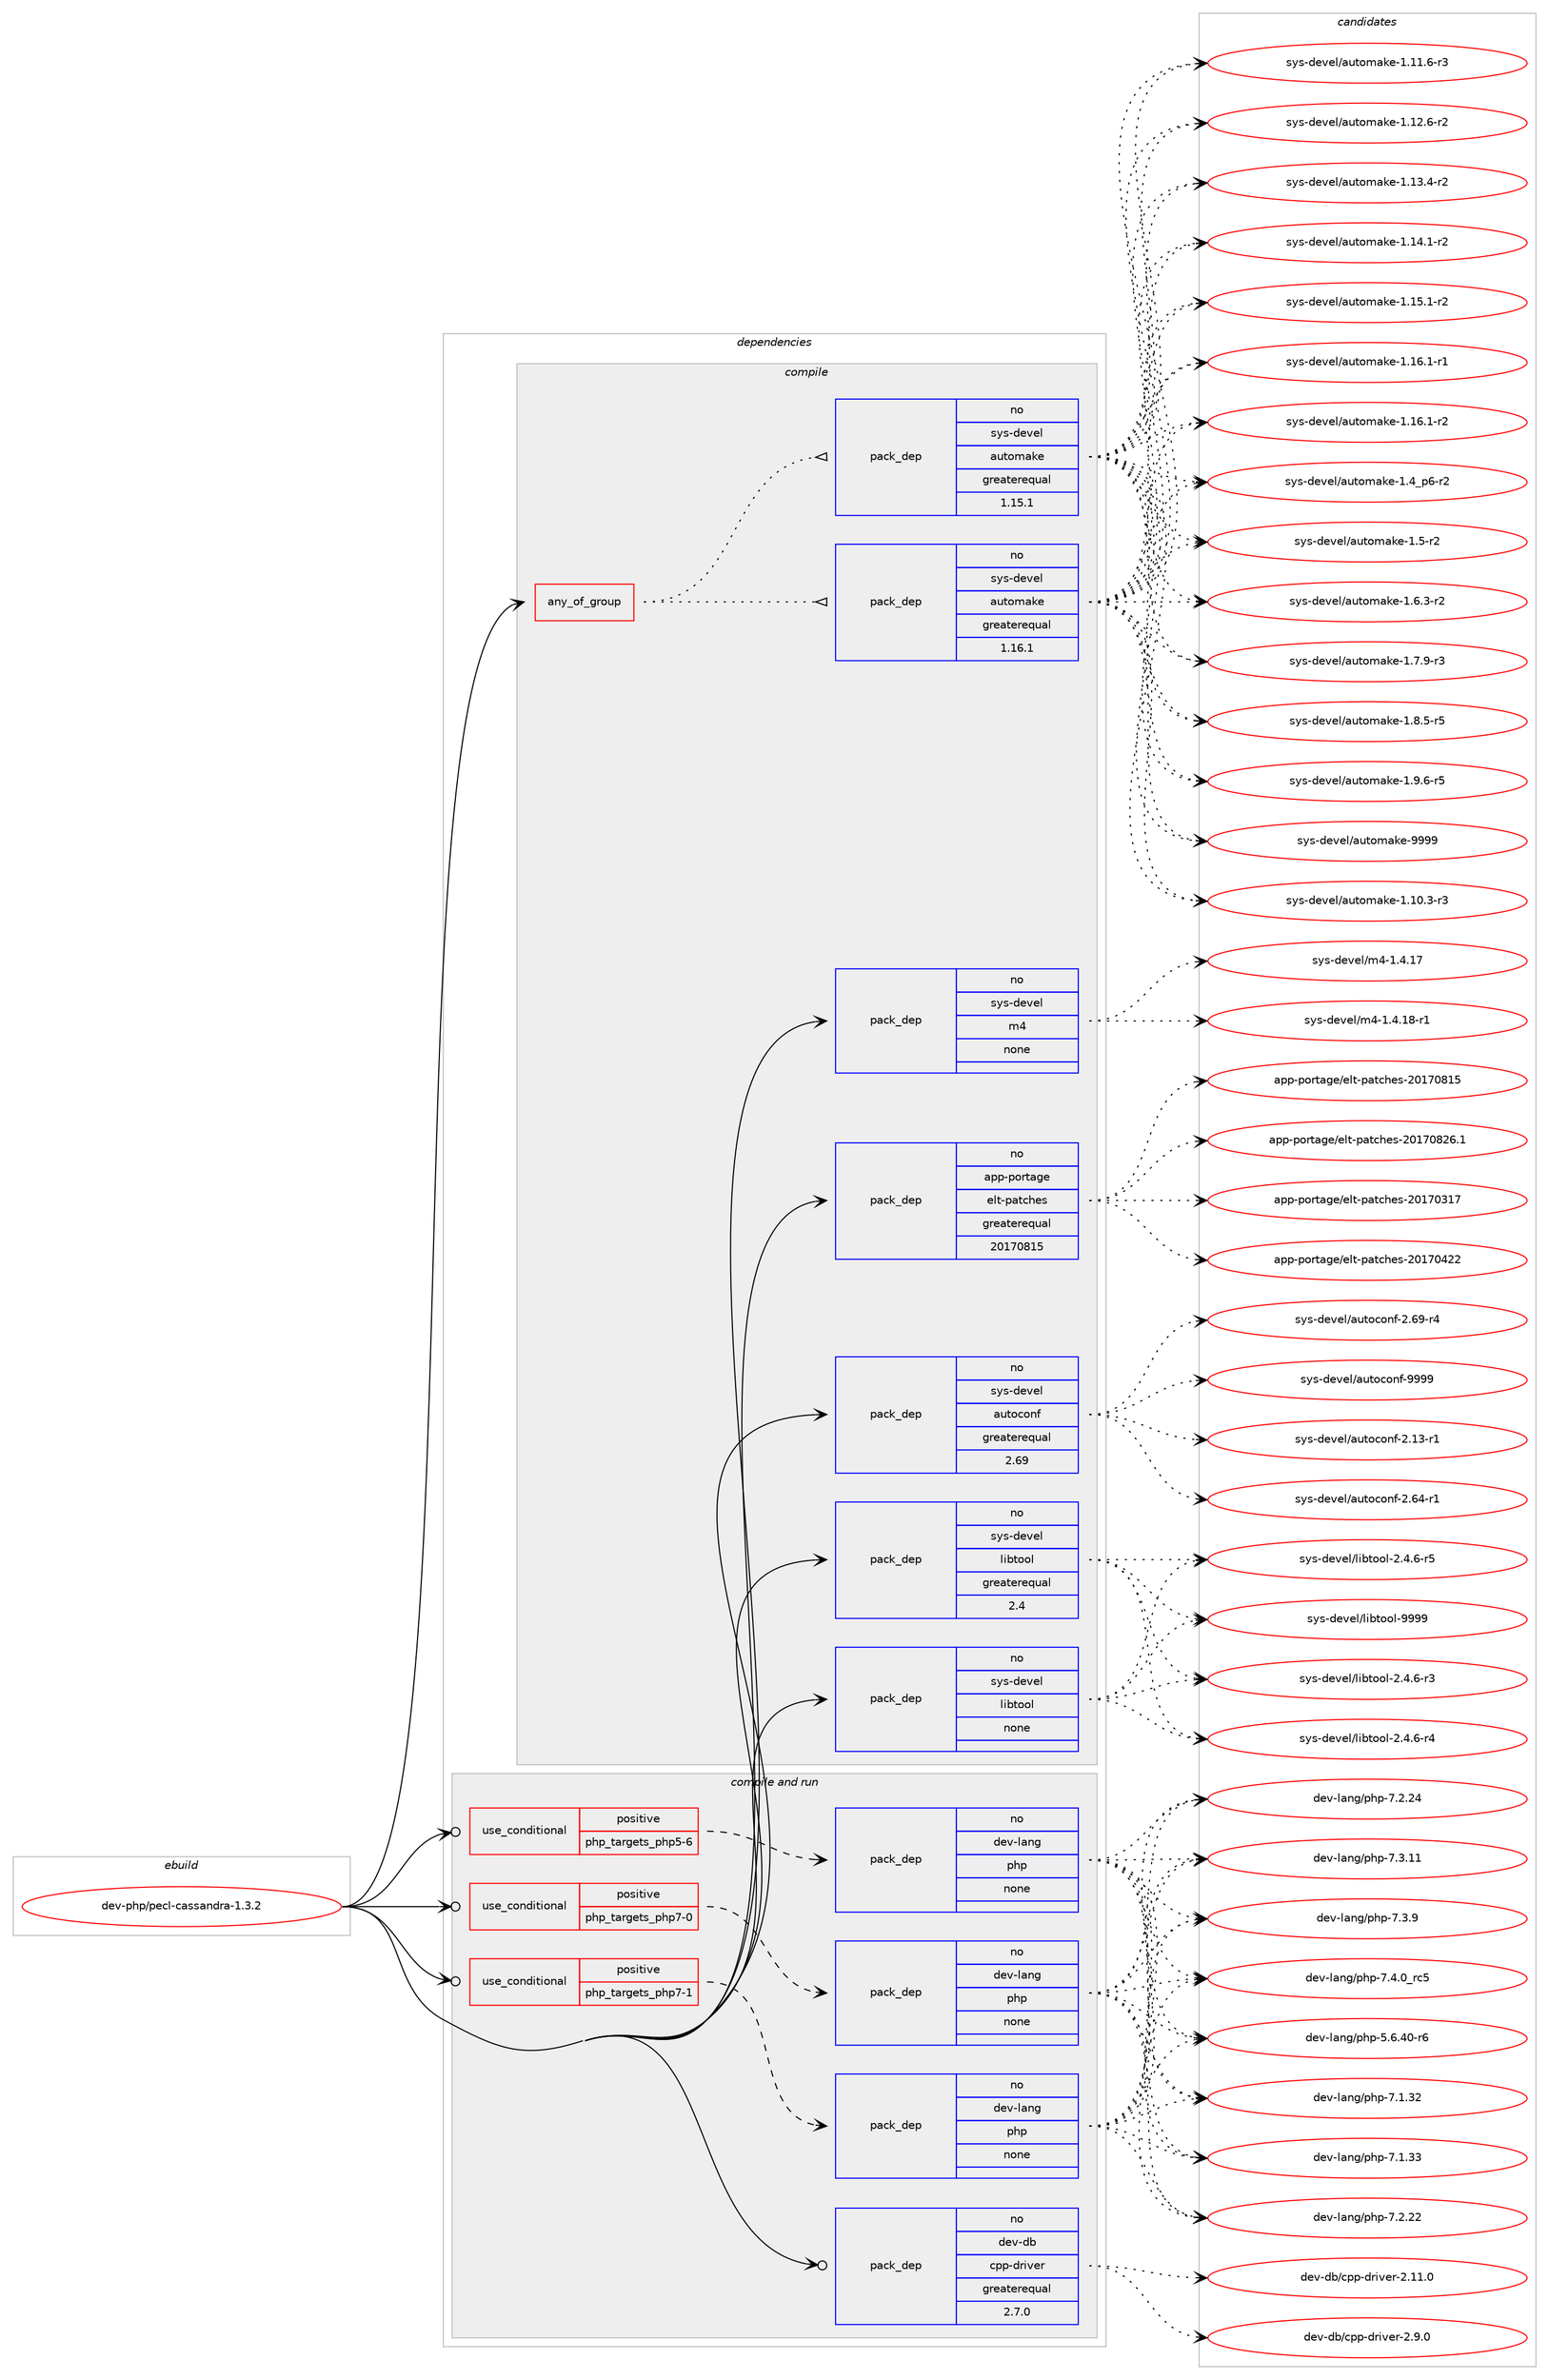 digraph prolog {

# *************
# Graph options
# *************

newrank=true;
concentrate=true;
compound=true;
graph [rankdir=LR,fontname=Helvetica,fontsize=10,ranksep=1.5];#, ranksep=2.5, nodesep=0.2];
edge  [arrowhead=vee];
node  [fontname=Helvetica,fontsize=10];

# **********
# The ebuild
# **********

subgraph cluster_leftcol {
color=gray;
rank=same;
label=<<i>ebuild</i>>;
id [label="dev-php/pecl-cassandra-1.3.2", color=red, width=4, href="../dev-php/pecl-cassandra-1.3.2.svg"];
}

# ****************
# The dependencies
# ****************

subgraph cluster_midcol {
color=gray;
label=<<i>dependencies</i>>;
subgraph cluster_compile {
fillcolor="#eeeeee";
style=filled;
label=<<i>compile</i>>;
subgraph any11316 {
dependency589724 [label=<<TABLE BORDER="0" CELLBORDER="1" CELLSPACING="0" CELLPADDING="4"><TR><TD CELLPADDING="10">any_of_group</TD></TR></TABLE>>, shape=none, color=red];subgraph pack443233 {
dependency589725 [label=<<TABLE BORDER="0" CELLBORDER="1" CELLSPACING="0" CELLPADDING="4" WIDTH="220"><TR><TD ROWSPAN="6" CELLPADDING="30">pack_dep</TD></TR><TR><TD WIDTH="110">no</TD></TR><TR><TD>sys-devel</TD></TR><TR><TD>automake</TD></TR><TR><TD>greaterequal</TD></TR><TR><TD>1.16.1</TD></TR></TABLE>>, shape=none, color=blue];
}
dependency589724:e -> dependency589725:w [weight=20,style="dotted",arrowhead="oinv"];
subgraph pack443234 {
dependency589726 [label=<<TABLE BORDER="0" CELLBORDER="1" CELLSPACING="0" CELLPADDING="4" WIDTH="220"><TR><TD ROWSPAN="6" CELLPADDING="30">pack_dep</TD></TR><TR><TD WIDTH="110">no</TD></TR><TR><TD>sys-devel</TD></TR><TR><TD>automake</TD></TR><TR><TD>greaterequal</TD></TR><TR><TD>1.15.1</TD></TR></TABLE>>, shape=none, color=blue];
}
dependency589724:e -> dependency589726:w [weight=20,style="dotted",arrowhead="oinv"];
}
id:e -> dependency589724:w [weight=20,style="solid",arrowhead="vee"];
subgraph pack443235 {
dependency589727 [label=<<TABLE BORDER="0" CELLBORDER="1" CELLSPACING="0" CELLPADDING="4" WIDTH="220"><TR><TD ROWSPAN="6" CELLPADDING="30">pack_dep</TD></TR><TR><TD WIDTH="110">no</TD></TR><TR><TD>app-portage</TD></TR><TR><TD>elt-patches</TD></TR><TR><TD>greaterequal</TD></TR><TR><TD>20170815</TD></TR></TABLE>>, shape=none, color=blue];
}
id:e -> dependency589727:w [weight=20,style="solid",arrowhead="vee"];
subgraph pack443236 {
dependency589728 [label=<<TABLE BORDER="0" CELLBORDER="1" CELLSPACING="0" CELLPADDING="4" WIDTH="220"><TR><TD ROWSPAN="6" CELLPADDING="30">pack_dep</TD></TR><TR><TD WIDTH="110">no</TD></TR><TR><TD>sys-devel</TD></TR><TR><TD>autoconf</TD></TR><TR><TD>greaterequal</TD></TR><TR><TD>2.69</TD></TR></TABLE>>, shape=none, color=blue];
}
id:e -> dependency589728:w [weight=20,style="solid",arrowhead="vee"];
subgraph pack443237 {
dependency589729 [label=<<TABLE BORDER="0" CELLBORDER="1" CELLSPACING="0" CELLPADDING="4" WIDTH="220"><TR><TD ROWSPAN="6" CELLPADDING="30">pack_dep</TD></TR><TR><TD WIDTH="110">no</TD></TR><TR><TD>sys-devel</TD></TR><TR><TD>libtool</TD></TR><TR><TD>greaterequal</TD></TR><TR><TD>2.4</TD></TR></TABLE>>, shape=none, color=blue];
}
id:e -> dependency589729:w [weight=20,style="solid",arrowhead="vee"];
subgraph pack443238 {
dependency589730 [label=<<TABLE BORDER="0" CELLBORDER="1" CELLSPACING="0" CELLPADDING="4" WIDTH="220"><TR><TD ROWSPAN="6" CELLPADDING="30">pack_dep</TD></TR><TR><TD WIDTH="110">no</TD></TR><TR><TD>sys-devel</TD></TR><TR><TD>libtool</TD></TR><TR><TD>none</TD></TR><TR><TD></TD></TR></TABLE>>, shape=none, color=blue];
}
id:e -> dependency589730:w [weight=20,style="solid",arrowhead="vee"];
subgraph pack443239 {
dependency589731 [label=<<TABLE BORDER="0" CELLBORDER="1" CELLSPACING="0" CELLPADDING="4" WIDTH="220"><TR><TD ROWSPAN="6" CELLPADDING="30">pack_dep</TD></TR><TR><TD WIDTH="110">no</TD></TR><TR><TD>sys-devel</TD></TR><TR><TD>m4</TD></TR><TR><TD>none</TD></TR><TR><TD></TD></TR></TABLE>>, shape=none, color=blue];
}
id:e -> dependency589731:w [weight=20,style="solid",arrowhead="vee"];
}
subgraph cluster_compileandrun {
fillcolor="#eeeeee";
style=filled;
label=<<i>compile and run</i>>;
subgraph cond134810 {
dependency589732 [label=<<TABLE BORDER="0" CELLBORDER="1" CELLSPACING="0" CELLPADDING="4"><TR><TD ROWSPAN="3" CELLPADDING="10">use_conditional</TD></TR><TR><TD>positive</TD></TR><TR><TD>php_targets_php5-6</TD></TR></TABLE>>, shape=none, color=red];
subgraph pack443240 {
dependency589733 [label=<<TABLE BORDER="0" CELLBORDER="1" CELLSPACING="0" CELLPADDING="4" WIDTH="220"><TR><TD ROWSPAN="6" CELLPADDING="30">pack_dep</TD></TR><TR><TD WIDTH="110">no</TD></TR><TR><TD>dev-lang</TD></TR><TR><TD>php</TD></TR><TR><TD>none</TD></TR><TR><TD></TD></TR></TABLE>>, shape=none, color=blue];
}
dependency589732:e -> dependency589733:w [weight=20,style="dashed",arrowhead="vee"];
}
id:e -> dependency589732:w [weight=20,style="solid",arrowhead="odotvee"];
subgraph cond134811 {
dependency589734 [label=<<TABLE BORDER="0" CELLBORDER="1" CELLSPACING="0" CELLPADDING="4"><TR><TD ROWSPAN="3" CELLPADDING="10">use_conditional</TD></TR><TR><TD>positive</TD></TR><TR><TD>php_targets_php7-0</TD></TR></TABLE>>, shape=none, color=red];
subgraph pack443241 {
dependency589735 [label=<<TABLE BORDER="0" CELLBORDER="1" CELLSPACING="0" CELLPADDING="4" WIDTH="220"><TR><TD ROWSPAN="6" CELLPADDING="30">pack_dep</TD></TR><TR><TD WIDTH="110">no</TD></TR><TR><TD>dev-lang</TD></TR><TR><TD>php</TD></TR><TR><TD>none</TD></TR><TR><TD></TD></TR></TABLE>>, shape=none, color=blue];
}
dependency589734:e -> dependency589735:w [weight=20,style="dashed",arrowhead="vee"];
}
id:e -> dependency589734:w [weight=20,style="solid",arrowhead="odotvee"];
subgraph cond134812 {
dependency589736 [label=<<TABLE BORDER="0" CELLBORDER="1" CELLSPACING="0" CELLPADDING="4"><TR><TD ROWSPAN="3" CELLPADDING="10">use_conditional</TD></TR><TR><TD>positive</TD></TR><TR><TD>php_targets_php7-1</TD></TR></TABLE>>, shape=none, color=red];
subgraph pack443242 {
dependency589737 [label=<<TABLE BORDER="0" CELLBORDER="1" CELLSPACING="0" CELLPADDING="4" WIDTH="220"><TR><TD ROWSPAN="6" CELLPADDING="30">pack_dep</TD></TR><TR><TD WIDTH="110">no</TD></TR><TR><TD>dev-lang</TD></TR><TR><TD>php</TD></TR><TR><TD>none</TD></TR><TR><TD></TD></TR></TABLE>>, shape=none, color=blue];
}
dependency589736:e -> dependency589737:w [weight=20,style="dashed",arrowhead="vee"];
}
id:e -> dependency589736:w [weight=20,style="solid",arrowhead="odotvee"];
subgraph pack443243 {
dependency589738 [label=<<TABLE BORDER="0" CELLBORDER="1" CELLSPACING="0" CELLPADDING="4" WIDTH="220"><TR><TD ROWSPAN="6" CELLPADDING="30">pack_dep</TD></TR><TR><TD WIDTH="110">no</TD></TR><TR><TD>dev-db</TD></TR><TR><TD>cpp-driver</TD></TR><TR><TD>greaterequal</TD></TR><TR><TD>2.7.0</TD></TR></TABLE>>, shape=none, color=blue];
}
id:e -> dependency589738:w [weight=20,style="solid",arrowhead="odotvee"];
}
subgraph cluster_run {
fillcolor="#eeeeee";
style=filled;
label=<<i>run</i>>;
}
}

# **************
# The candidates
# **************

subgraph cluster_choices {
rank=same;
color=gray;
label=<<i>candidates</i>>;

subgraph choice443233 {
color=black;
nodesep=1;
choice11512111545100101118101108479711711611110997107101454946494846514511451 [label="sys-devel/automake-1.10.3-r3", color=red, width=4,href="../sys-devel/automake-1.10.3-r3.svg"];
choice11512111545100101118101108479711711611110997107101454946494946544511451 [label="sys-devel/automake-1.11.6-r3", color=red, width=4,href="../sys-devel/automake-1.11.6-r3.svg"];
choice11512111545100101118101108479711711611110997107101454946495046544511450 [label="sys-devel/automake-1.12.6-r2", color=red, width=4,href="../sys-devel/automake-1.12.6-r2.svg"];
choice11512111545100101118101108479711711611110997107101454946495146524511450 [label="sys-devel/automake-1.13.4-r2", color=red, width=4,href="../sys-devel/automake-1.13.4-r2.svg"];
choice11512111545100101118101108479711711611110997107101454946495246494511450 [label="sys-devel/automake-1.14.1-r2", color=red, width=4,href="../sys-devel/automake-1.14.1-r2.svg"];
choice11512111545100101118101108479711711611110997107101454946495346494511450 [label="sys-devel/automake-1.15.1-r2", color=red, width=4,href="../sys-devel/automake-1.15.1-r2.svg"];
choice11512111545100101118101108479711711611110997107101454946495446494511449 [label="sys-devel/automake-1.16.1-r1", color=red, width=4,href="../sys-devel/automake-1.16.1-r1.svg"];
choice11512111545100101118101108479711711611110997107101454946495446494511450 [label="sys-devel/automake-1.16.1-r2", color=red, width=4,href="../sys-devel/automake-1.16.1-r2.svg"];
choice115121115451001011181011084797117116111109971071014549465295112544511450 [label="sys-devel/automake-1.4_p6-r2", color=red, width=4,href="../sys-devel/automake-1.4_p6-r2.svg"];
choice11512111545100101118101108479711711611110997107101454946534511450 [label="sys-devel/automake-1.5-r2", color=red, width=4,href="../sys-devel/automake-1.5-r2.svg"];
choice115121115451001011181011084797117116111109971071014549465446514511450 [label="sys-devel/automake-1.6.3-r2", color=red, width=4,href="../sys-devel/automake-1.6.3-r2.svg"];
choice115121115451001011181011084797117116111109971071014549465546574511451 [label="sys-devel/automake-1.7.9-r3", color=red, width=4,href="../sys-devel/automake-1.7.9-r3.svg"];
choice115121115451001011181011084797117116111109971071014549465646534511453 [label="sys-devel/automake-1.8.5-r5", color=red, width=4,href="../sys-devel/automake-1.8.5-r5.svg"];
choice115121115451001011181011084797117116111109971071014549465746544511453 [label="sys-devel/automake-1.9.6-r5", color=red, width=4,href="../sys-devel/automake-1.9.6-r5.svg"];
choice115121115451001011181011084797117116111109971071014557575757 [label="sys-devel/automake-9999", color=red, width=4,href="../sys-devel/automake-9999.svg"];
dependency589725:e -> choice11512111545100101118101108479711711611110997107101454946494846514511451:w [style=dotted,weight="100"];
dependency589725:e -> choice11512111545100101118101108479711711611110997107101454946494946544511451:w [style=dotted,weight="100"];
dependency589725:e -> choice11512111545100101118101108479711711611110997107101454946495046544511450:w [style=dotted,weight="100"];
dependency589725:e -> choice11512111545100101118101108479711711611110997107101454946495146524511450:w [style=dotted,weight="100"];
dependency589725:e -> choice11512111545100101118101108479711711611110997107101454946495246494511450:w [style=dotted,weight="100"];
dependency589725:e -> choice11512111545100101118101108479711711611110997107101454946495346494511450:w [style=dotted,weight="100"];
dependency589725:e -> choice11512111545100101118101108479711711611110997107101454946495446494511449:w [style=dotted,weight="100"];
dependency589725:e -> choice11512111545100101118101108479711711611110997107101454946495446494511450:w [style=dotted,weight="100"];
dependency589725:e -> choice115121115451001011181011084797117116111109971071014549465295112544511450:w [style=dotted,weight="100"];
dependency589725:e -> choice11512111545100101118101108479711711611110997107101454946534511450:w [style=dotted,weight="100"];
dependency589725:e -> choice115121115451001011181011084797117116111109971071014549465446514511450:w [style=dotted,weight="100"];
dependency589725:e -> choice115121115451001011181011084797117116111109971071014549465546574511451:w [style=dotted,weight="100"];
dependency589725:e -> choice115121115451001011181011084797117116111109971071014549465646534511453:w [style=dotted,weight="100"];
dependency589725:e -> choice115121115451001011181011084797117116111109971071014549465746544511453:w [style=dotted,weight="100"];
dependency589725:e -> choice115121115451001011181011084797117116111109971071014557575757:w [style=dotted,weight="100"];
}
subgraph choice443234 {
color=black;
nodesep=1;
choice11512111545100101118101108479711711611110997107101454946494846514511451 [label="sys-devel/automake-1.10.3-r3", color=red, width=4,href="../sys-devel/automake-1.10.3-r3.svg"];
choice11512111545100101118101108479711711611110997107101454946494946544511451 [label="sys-devel/automake-1.11.6-r3", color=red, width=4,href="../sys-devel/automake-1.11.6-r3.svg"];
choice11512111545100101118101108479711711611110997107101454946495046544511450 [label="sys-devel/automake-1.12.6-r2", color=red, width=4,href="../sys-devel/automake-1.12.6-r2.svg"];
choice11512111545100101118101108479711711611110997107101454946495146524511450 [label="sys-devel/automake-1.13.4-r2", color=red, width=4,href="../sys-devel/automake-1.13.4-r2.svg"];
choice11512111545100101118101108479711711611110997107101454946495246494511450 [label="sys-devel/automake-1.14.1-r2", color=red, width=4,href="../sys-devel/automake-1.14.1-r2.svg"];
choice11512111545100101118101108479711711611110997107101454946495346494511450 [label="sys-devel/automake-1.15.1-r2", color=red, width=4,href="../sys-devel/automake-1.15.1-r2.svg"];
choice11512111545100101118101108479711711611110997107101454946495446494511449 [label="sys-devel/automake-1.16.1-r1", color=red, width=4,href="../sys-devel/automake-1.16.1-r1.svg"];
choice11512111545100101118101108479711711611110997107101454946495446494511450 [label="sys-devel/automake-1.16.1-r2", color=red, width=4,href="../sys-devel/automake-1.16.1-r2.svg"];
choice115121115451001011181011084797117116111109971071014549465295112544511450 [label="sys-devel/automake-1.4_p6-r2", color=red, width=4,href="../sys-devel/automake-1.4_p6-r2.svg"];
choice11512111545100101118101108479711711611110997107101454946534511450 [label="sys-devel/automake-1.5-r2", color=red, width=4,href="../sys-devel/automake-1.5-r2.svg"];
choice115121115451001011181011084797117116111109971071014549465446514511450 [label="sys-devel/automake-1.6.3-r2", color=red, width=4,href="../sys-devel/automake-1.6.3-r2.svg"];
choice115121115451001011181011084797117116111109971071014549465546574511451 [label="sys-devel/automake-1.7.9-r3", color=red, width=4,href="../sys-devel/automake-1.7.9-r3.svg"];
choice115121115451001011181011084797117116111109971071014549465646534511453 [label="sys-devel/automake-1.8.5-r5", color=red, width=4,href="../sys-devel/automake-1.8.5-r5.svg"];
choice115121115451001011181011084797117116111109971071014549465746544511453 [label="sys-devel/automake-1.9.6-r5", color=red, width=4,href="../sys-devel/automake-1.9.6-r5.svg"];
choice115121115451001011181011084797117116111109971071014557575757 [label="sys-devel/automake-9999", color=red, width=4,href="../sys-devel/automake-9999.svg"];
dependency589726:e -> choice11512111545100101118101108479711711611110997107101454946494846514511451:w [style=dotted,weight="100"];
dependency589726:e -> choice11512111545100101118101108479711711611110997107101454946494946544511451:w [style=dotted,weight="100"];
dependency589726:e -> choice11512111545100101118101108479711711611110997107101454946495046544511450:w [style=dotted,weight="100"];
dependency589726:e -> choice11512111545100101118101108479711711611110997107101454946495146524511450:w [style=dotted,weight="100"];
dependency589726:e -> choice11512111545100101118101108479711711611110997107101454946495246494511450:w [style=dotted,weight="100"];
dependency589726:e -> choice11512111545100101118101108479711711611110997107101454946495346494511450:w [style=dotted,weight="100"];
dependency589726:e -> choice11512111545100101118101108479711711611110997107101454946495446494511449:w [style=dotted,weight="100"];
dependency589726:e -> choice11512111545100101118101108479711711611110997107101454946495446494511450:w [style=dotted,weight="100"];
dependency589726:e -> choice115121115451001011181011084797117116111109971071014549465295112544511450:w [style=dotted,weight="100"];
dependency589726:e -> choice11512111545100101118101108479711711611110997107101454946534511450:w [style=dotted,weight="100"];
dependency589726:e -> choice115121115451001011181011084797117116111109971071014549465446514511450:w [style=dotted,weight="100"];
dependency589726:e -> choice115121115451001011181011084797117116111109971071014549465546574511451:w [style=dotted,weight="100"];
dependency589726:e -> choice115121115451001011181011084797117116111109971071014549465646534511453:w [style=dotted,weight="100"];
dependency589726:e -> choice115121115451001011181011084797117116111109971071014549465746544511453:w [style=dotted,weight="100"];
dependency589726:e -> choice115121115451001011181011084797117116111109971071014557575757:w [style=dotted,weight="100"];
}
subgraph choice443235 {
color=black;
nodesep=1;
choice97112112451121111141169710310147101108116451129711699104101115455048495548514955 [label="app-portage/elt-patches-20170317", color=red, width=4,href="../app-portage/elt-patches-20170317.svg"];
choice97112112451121111141169710310147101108116451129711699104101115455048495548525050 [label="app-portage/elt-patches-20170422", color=red, width=4,href="../app-portage/elt-patches-20170422.svg"];
choice97112112451121111141169710310147101108116451129711699104101115455048495548564953 [label="app-portage/elt-patches-20170815", color=red, width=4,href="../app-portage/elt-patches-20170815.svg"];
choice971121124511211111411697103101471011081164511297116991041011154550484955485650544649 [label="app-portage/elt-patches-20170826.1", color=red, width=4,href="../app-portage/elt-patches-20170826.1.svg"];
dependency589727:e -> choice97112112451121111141169710310147101108116451129711699104101115455048495548514955:w [style=dotted,weight="100"];
dependency589727:e -> choice97112112451121111141169710310147101108116451129711699104101115455048495548525050:w [style=dotted,weight="100"];
dependency589727:e -> choice97112112451121111141169710310147101108116451129711699104101115455048495548564953:w [style=dotted,weight="100"];
dependency589727:e -> choice971121124511211111411697103101471011081164511297116991041011154550484955485650544649:w [style=dotted,weight="100"];
}
subgraph choice443236 {
color=black;
nodesep=1;
choice1151211154510010111810110847971171161119911111010245504649514511449 [label="sys-devel/autoconf-2.13-r1", color=red, width=4,href="../sys-devel/autoconf-2.13-r1.svg"];
choice1151211154510010111810110847971171161119911111010245504654524511449 [label="sys-devel/autoconf-2.64-r1", color=red, width=4,href="../sys-devel/autoconf-2.64-r1.svg"];
choice1151211154510010111810110847971171161119911111010245504654574511452 [label="sys-devel/autoconf-2.69-r4", color=red, width=4,href="../sys-devel/autoconf-2.69-r4.svg"];
choice115121115451001011181011084797117116111991111101024557575757 [label="sys-devel/autoconf-9999", color=red, width=4,href="../sys-devel/autoconf-9999.svg"];
dependency589728:e -> choice1151211154510010111810110847971171161119911111010245504649514511449:w [style=dotted,weight="100"];
dependency589728:e -> choice1151211154510010111810110847971171161119911111010245504654524511449:w [style=dotted,weight="100"];
dependency589728:e -> choice1151211154510010111810110847971171161119911111010245504654574511452:w [style=dotted,weight="100"];
dependency589728:e -> choice115121115451001011181011084797117116111991111101024557575757:w [style=dotted,weight="100"];
}
subgraph choice443237 {
color=black;
nodesep=1;
choice1151211154510010111810110847108105981161111111084550465246544511451 [label="sys-devel/libtool-2.4.6-r3", color=red, width=4,href="../sys-devel/libtool-2.4.6-r3.svg"];
choice1151211154510010111810110847108105981161111111084550465246544511452 [label="sys-devel/libtool-2.4.6-r4", color=red, width=4,href="../sys-devel/libtool-2.4.6-r4.svg"];
choice1151211154510010111810110847108105981161111111084550465246544511453 [label="sys-devel/libtool-2.4.6-r5", color=red, width=4,href="../sys-devel/libtool-2.4.6-r5.svg"];
choice1151211154510010111810110847108105981161111111084557575757 [label="sys-devel/libtool-9999", color=red, width=4,href="../sys-devel/libtool-9999.svg"];
dependency589729:e -> choice1151211154510010111810110847108105981161111111084550465246544511451:w [style=dotted,weight="100"];
dependency589729:e -> choice1151211154510010111810110847108105981161111111084550465246544511452:w [style=dotted,weight="100"];
dependency589729:e -> choice1151211154510010111810110847108105981161111111084550465246544511453:w [style=dotted,weight="100"];
dependency589729:e -> choice1151211154510010111810110847108105981161111111084557575757:w [style=dotted,weight="100"];
}
subgraph choice443238 {
color=black;
nodesep=1;
choice1151211154510010111810110847108105981161111111084550465246544511451 [label="sys-devel/libtool-2.4.6-r3", color=red, width=4,href="../sys-devel/libtool-2.4.6-r3.svg"];
choice1151211154510010111810110847108105981161111111084550465246544511452 [label="sys-devel/libtool-2.4.6-r4", color=red, width=4,href="../sys-devel/libtool-2.4.6-r4.svg"];
choice1151211154510010111810110847108105981161111111084550465246544511453 [label="sys-devel/libtool-2.4.6-r5", color=red, width=4,href="../sys-devel/libtool-2.4.6-r5.svg"];
choice1151211154510010111810110847108105981161111111084557575757 [label="sys-devel/libtool-9999", color=red, width=4,href="../sys-devel/libtool-9999.svg"];
dependency589730:e -> choice1151211154510010111810110847108105981161111111084550465246544511451:w [style=dotted,weight="100"];
dependency589730:e -> choice1151211154510010111810110847108105981161111111084550465246544511452:w [style=dotted,weight="100"];
dependency589730:e -> choice1151211154510010111810110847108105981161111111084550465246544511453:w [style=dotted,weight="100"];
dependency589730:e -> choice1151211154510010111810110847108105981161111111084557575757:w [style=dotted,weight="100"];
}
subgraph choice443239 {
color=black;
nodesep=1;
choice11512111545100101118101108471095245494652464955 [label="sys-devel/m4-1.4.17", color=red, width=4,href="../sys-devel/m4-1.4.17.svg"];
choice115121115451001011181011084710952454946524649564511449 [label="sys-devel/m4-1.4.18-r1", color=red, width=4,href="../sys-devel/m4-1.4.18-r1.svg"];
dependency589731:e -> choice11512111545100101118101108471095245494652464955:w [style=dotted,weight="100"];
dependency589731:e -> choice115121115451001011181011084710952454946524649564511449:w [style=dotted,weight="100"];
}
subgraph choice443240 {
color=black;
nodesep=1;
choice100101118451089711010347112104112455346544652484511454 [label="dev-lang/php-5.6.40-r6", color=red, width=4,href="../dev-lang/php-5.6.40-r6.svg"];
choice10010111845108971101034711210411245554649465150 [label="dev-lang/php-7.1.32", color=red, width=4,href="../dev-lang/php-7.1.32.svg"];
choice10010111845108971101034711210411245554649465151 [label="dev-lang/php-7.1.33", color=red, width=4,href="../dev-lang/php-7.1.33.svg"];
choice10010111845108971101034711210411245554650465050 [label="dev-lang/php-7.2.22", color=red, width=4,href="../dev-lang/php-7.2.22.svg"];
choice10010111845108971101034711210411245554650465052 [label="dev-lang/php-7.2.24", color=red, width=4,href="../dev-lang/php-7.2.24.svg"];
choice10010111845108971101034711210411245554651464949 [label="dev-lang/php-7.3.11", color=red, width=4,href="../dev-lang/php-7.3.11.svg"];
choice100101118451089711010347112104112455546514657 [label="dev-lang/php-7.3.9", color=red, width=4,href="../dev-lang/php-7.3.9.svg"];
choice100101118451089711010347112104112455546524648951149953 [label="dev-lang/php-7.4.0_rc5", color=red, width=4,href="../dev-lang/php-7.4.0_rc5.svg"];
dependency589733:e -> choice100101118451089711010347112104112455346544652484511454:w [style=dotted,weight="100"];
dependency589733:e -> choice10010111845108971101034711210411245554649465150:w [style=dotted,weight="100"];
dependency589733:e -> choice10010111845108971101034711210411245554649465151:w [style=dotted,weight="100"];
dependency589733:e -> choice10010111845108971101034711210411245554650465050:w [style=dotted,weight="100"];
dependency589733:e -> choice10010111845108971101034711210411245554650465052:w [style=dotted,weight="100"];
dependency589733:e -> choice10010111845108971101034711210411245554651464949:w [style=dotted,weight="100"];
dependency589733:e -> choice100101118451089711010347112104112455546514657:w [style=dotted,weight="100"];
dependency589733:e -> choice100101118451089711010347112104112455546524648951149953:w [style=dotted,weight="100"];
}
subgraph choice443241 {
color=black;
nodesep=1;
choice100101118451089711010347112104112455346544652484511454 [label="dev-lang/php-5.6.40-r6", color=red, width=4,href="../dev-lang/php-5.6.40-r6.svg"];
choice10010111845108971101034711210411245554649465150 [label="dev-lang/php-7.1.32", color=red, width=4,href="../dev-lang/php-7.1.32.svg"];
choice10010111845108971101034711210411245554649465151 [label="dev-lang/php-7.1.33", color=red, width=4,href="../dev-lang/php-7.1.33.svg"];
choice10010111845108971101034711210411245554650465050 [label="dev-lang/php-7.2.22", color=red, width=4,href="../dev-lang/php-7.2.22.svg"];
choice10010111845108971101034711210411245554650465052 [label="dev-lang/php-7.2.24", color=red, width=4,href="../dev-lang/php-7.2.24.svg"];
choice10010111845108971101034711210411245554651464949 [label="dev-lang/php-7.3.11", color=red, width=4,href="../dev-lang/php-7.3.11.svg"];
choice100101118451089711010347112104112455546514657 [label="dev-lang/php-7.3.9", color=red, width=4,href="../dev-lang/php-7.3.9.svg"];
choice100101118451089711010347112104112455546524648951149953 [label="dev-lang/php-7.4.0_rc5", color=red, width=4,href="../dev-lang/php-7.4.0_rc5.svg"];
dependency589735:e -> choice100101118451089711010347112104112455346544652484511454:w [style=dotted,weight="100"];
dependency589735:e -> choice10010111845108971101034711210411245554649465150:w [style=dotted,weight="100"];
dependency589735:e -> choice10010111845108971101034711210411245554649465151:w [style=dotted,weight="100"];
dependency589735:e -> choice10010111845108971101034711210411245554650465050:w [style=dotted,weight="100"];
dependency589735:e -> choice10010111845108971101034711210411245554650465052:w [style=dotted,weight="100"];
dependency589735:e -> choice10010111845108971101034711210411245554651464949:w [style=dotted,weight="100"];
dependency589735:e -> choice100101118451089711010347112104112455546514657:w [style=dotted,weight="100"];
dependency589735:e -> choice100101118451089711010347112104112455546524648951149953:w [style=dotted,weight="100"];
}
subgraph choice443242 {
color=black;
nodesep=1;
choice100101118451089711010347112104112455346544652484511454 [label="dev-lang/php-5.6.40-r6", color=red, width=4,href="../dev-lang/php-5.6.40-r6.svg"];
choice10010111845108971101034711210411245554649465150 [label="dev-lang/php-7.1.32", color=red, width=4,href="../dev-lang/php-7.1.32.svg"];
choice10010111845108971101034711210411245554649465151 [label="dev-lang/php-7.1.33", color=red, width=4,href="../dev-lang/php-7.1.33.svg"];
choice10010111845108971101034711210411245554650465050 [label="dev-lang/php-7.2.22", color=red, width=4,href="../dev-lang/php-7.2.22.svg"];
choice10010111845108971101034711210411245554650465052 [label="dev-lang/php-7.2.24", color=red, width=4,href="../dev-lang/php-7.2.24.svg"];
choice10010111845108971101034711210411245554651464949 [label="dev-lang/php-7.3.11", color=red, width=4,href="../dev-lang/php-7.3.11.svg"];
choice100101118451089711010347112104112455546514657 [label="dev-lang/php-7.3.9", color=red, width=4,href="../dev-lang/php-7.3.9.svg"];
choice100101118451089711010347112104112455546524648951149953 [label="dev-lang/php-7.4.0_rc5", color=red, width=4,href="../dev-lang/php-7.4.0_rc5.svg"];
dependency589737:e -> choice100101118451089711010347112104112455346544652484511454:w [style=dotted,weight="100"];
dependency589737:e -> choice10010111845108971101034711210411245554649465150:w [style=dotted,weight="100"];
dependency589737:e -> choice10010111845108971101034711210411245554649465151:w [style=dotted,weight="100"];
dependency589737:e -> choice10010111845108971101034711210411245554650465050:w [style=dotted,weight="100"];
dependency589737:e -> choice10010111845108971101034711210411245554650465052:w [style=dotted,weight="100"];
dependency589737:e -> choice10010111845108971101034711210411245554651464949:w [style=dotted,weight="100"];
dependency589737:e -> choice100101118451089711010347112104112455546514657:w [style=dotted,weight="100"];
dependency589737:e -> choice100101118451089711010347112104112455546524648951149953:w [style=dotted,weight="100"];
}
subgraph choice443243 {
color=black;
nodesep=1;
choice100101118451009847991121124510011410511810111445504649494648 [label="dev-db/cpp-driver-2.11.0", color=red, width=4,href="../dev-db/cpp-driver-2.11.0.svg"];
choice1001011184510098479911211245100114105118101114455046574648 [label="dev-db/cpp-driver-2.9.0", color=red, width=4,href="../dev-db/cpp-driver-2.9.0.svg"];
dependency589738:e -> choice100101118451009847991121124510011410511810111445504649494648:w [style=dotted,weight="100"];
dependency589738:e -> choice1001011184510098479911211245100114105118101114455046574648:w [style=dotted,weight="100"];
}
}

}
